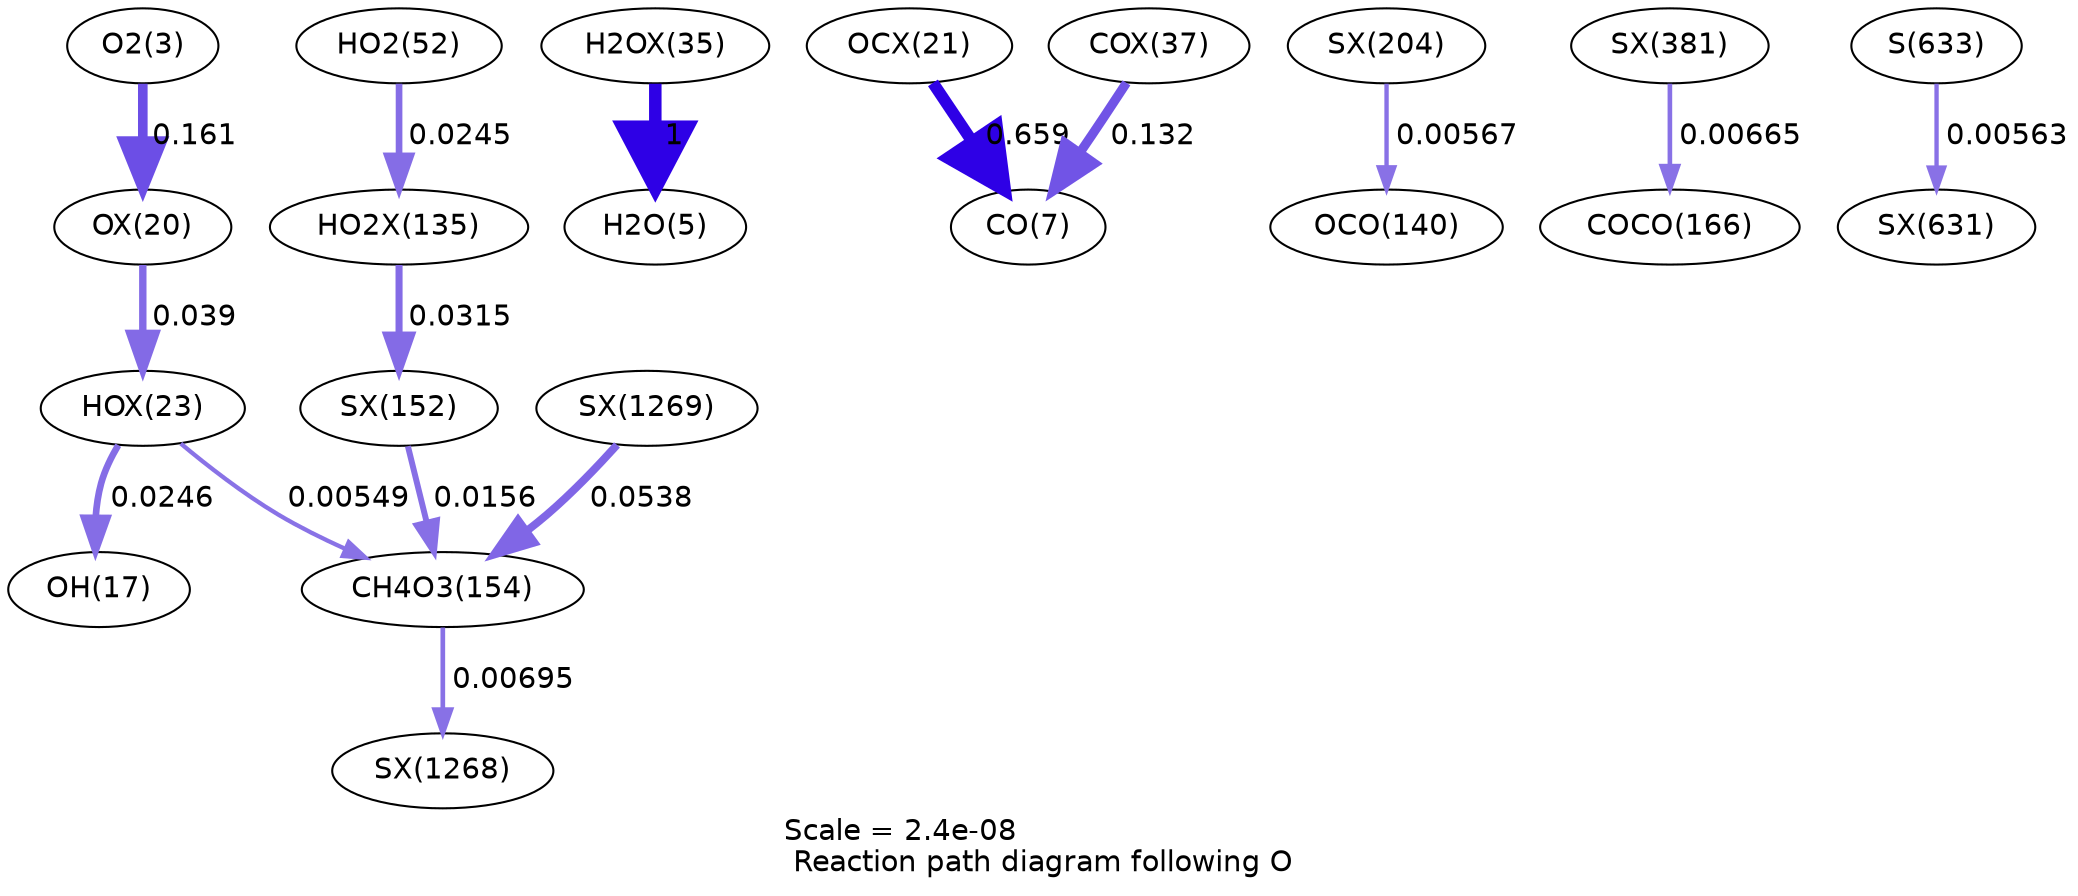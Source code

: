 digraph reaction_paths {
center=1;
s5 -> s55[fontname="Helvetica", penwidth=4.62, arrowsize=2.31, color="0.7, 0.661, 0.9"
, label=" 0.161"];
s55 -> s58[fontname="Helvetica", penwidth=3.55, arrowsize=1.78, color="0.7, 0.539, 0.9"
, label=" 0.039"];
s58 -> s19[fontname="Helvetica", penwidth=3.2, arrowsize=1.6, color="0.7, 0.525, 0.9"
, label=" 0.0246"];
s58 -> s28[fontname="Helvetica", penwidth=2.07, arrowsize=1.04, color="0.7, 0.505, 0.9"
, label=" 0.00549"];
s64 -> s7[fontname="Helvetica", penwidth=6, arrowsize=3, color="0.7, 1.5, 0.9"
, label=" 1"];
s21 -> s79[fontname="Helvetica", penwidth=3.2, arrowsize=1.6, color="0.7, 0.524, 0.9"
, label=" 0.0245"];
s79 -> s81[fontname="Helvetica", penwidth=3.39, arrowsize=1.7, color="0.7, 0.532, 0.9"
, label=" 0.0315"];
s56 -> s9[fontname="Helvetica", penwidth=5.69, arrowsize=2.84, color="0.7, 1.16, 0.9"
, label=" 0.659"];
s66 -> s9[fontname="Helvetica", penwidth=4.47, arrowsize=2.23, color="0.7, 0.632, 0.9"
, label=" 0.132"];
s87 -> s26[fontname="Helvetica", penwidth=2.1, arrowsize=1.05, color="0.7, 0.506, 0.9"
, label=" 0.00567"];
s99 -> s29[fontname="Helvetica", penwidth=2.22, arrowsize=1.11, color="0.7, 0.507, 0.9"
, label=" 0.00665"];
s52 -> s117[fontname="Helvetica", penwidth=2.09, arrowsize=1.04, color="0.7, 0.506, 0.9"
, label=" 0.00563"];
s130 -> s28[fontname="Helvetica", penwidth=3.79, arrowsize=1.9, color="0.7, 0.554, 0.9"
, label=" 0.0538"];
s81 -> s28[fontname="Helvetica", penwidth=2.86, arrowsize=1.43, color="0.7, 0.516, 0.9"
, label=" 0.0156"];
s28 -> s129[fontname="Helvetica", penwidth=2.25, arrowsize=1.12, color="0.7, 0.507, 0.9"
, label=" 0.00695"];
s5 [ fontname="Helvetica", label="O2(3)"];
s7 [ fontname="Helvetica", label="H2O(5)"];
s9 [ fontname="Helvetica", label="CO(7)"];
s19 [ fontname="Helvetica", label="OH(17)"];
s21 [ fontname="Helvetica", label="HO2(52)"];
s26 [ fontname="Helvetica", label="OCO(140)"];
s28 [ fontname="Helvetica", label="CH4O3(154)"];
s29 [ fontname="Helvetica", label="COCO(166)"];
s52 [ fontname="Helvetica", label="S(633)"];
s55 [ fontname="Helvetica", label="OX(20)"];
s56 [ fontname="Helvetica", label="OCX(21)"];
s58 [ fontname="Helvetica", label="HOX(23)"];
s64 [ fontname="Helvetica", label="H2OX(35)"];
s66 [ fontname="Helvetica", label="COX(37)"];
s79 [ fontname="Helvetica", label="HO2X(135)"];
s81 [ fontname="Helvetica", label="SX(152)"];
s87 [ fontname="Helvetica", label="SX(204)"];
s99 [ fontname="Helvetica", label="SX(381)"];
s117 [ fontname="Helvetica", label="SX(631)"];
s129 [ fontname="Helvetica", label="SX(1268)"];
s130 [ fontname="Helvetica", label="SX(1269)"];
 label = "Scale = 2.4e-08\l Reaction path diagram following O";
 fontname = "Helvetica";
}
